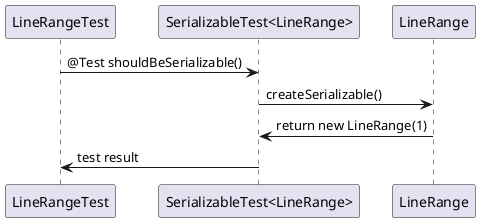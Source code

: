 @startuml

LineRangeTest -> "SerializableTest<LineRange>": @Test shouldBeSerializable()

"SerializableTest<LineRange>" -> LineRange: createSerializable()
LineRange -> "SerializableTest<LineRange>": return new LineRange(1)

"SerializableTest<LineRange>" -> LineRangeTest: test result

@enduml